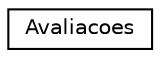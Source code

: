 digraph "Graphical Class Hierarchy"
{
 // LATEX_PDF_SIZE
  edge [fontname="Helvetica",fontsize="10",labelfontname="Helvetica",labelfontsize="10"];
  node [fontname="Helvetica",fontsize="10",shape=record];
  rankdir="LR";
  Node0 [label="Avaliacoes",height=0.2,width=0.4,color="black", fillcolor="white", style="filled",URL="$classAvaliacoes.html",tooltip="É uma classe repositório."];
}
